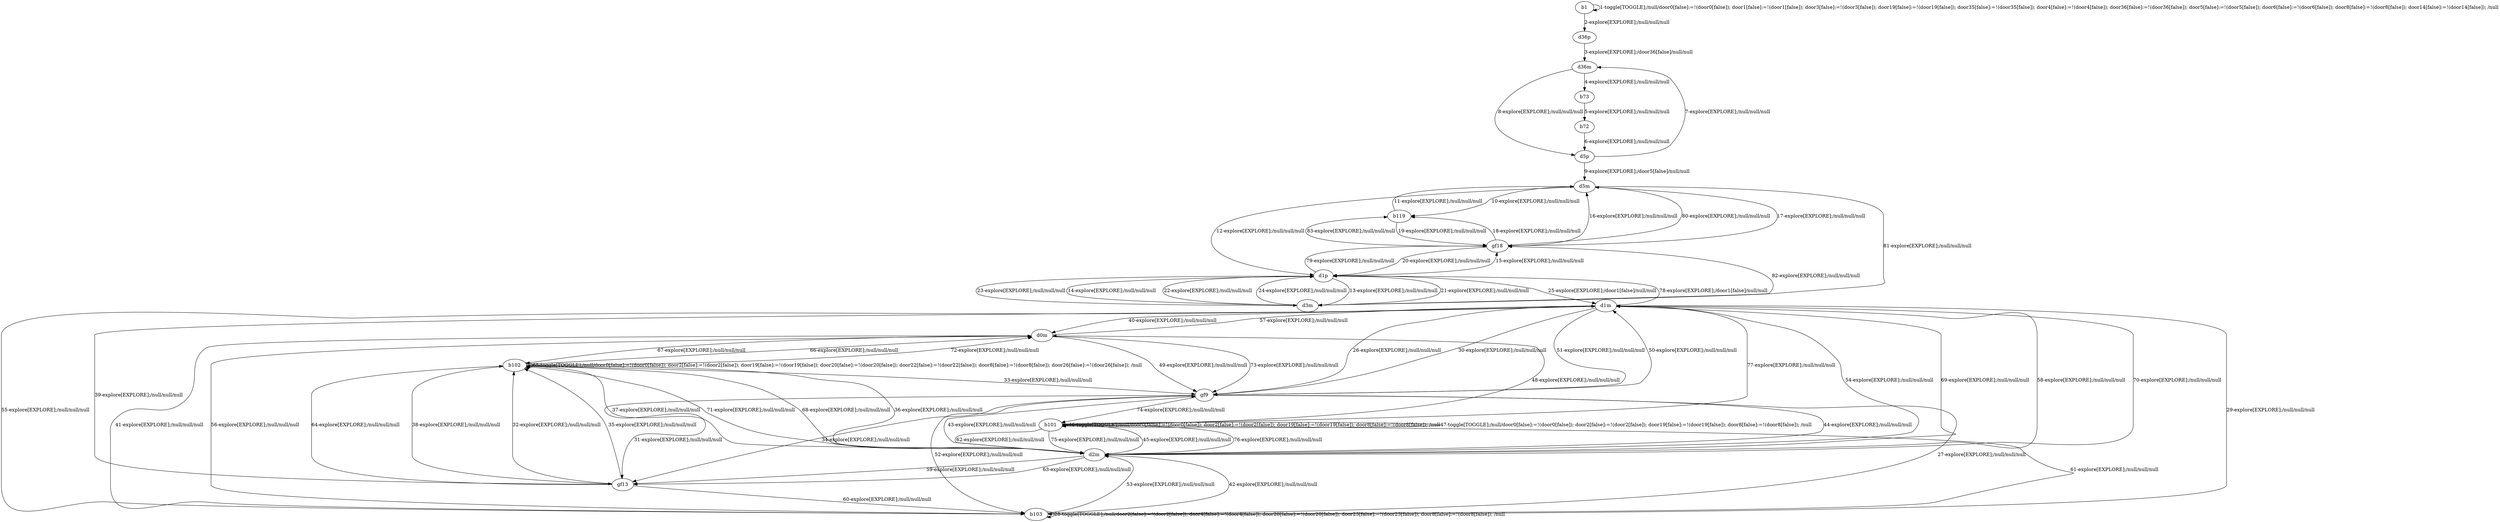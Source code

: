 # Total number of goals covered by this test: 3
# b102 --> d2m
# gf9 --> b101
# d2m --> b101

digraph g {
"b1" -> "b1" [label = "1-toggle[TOGGLE];/null/door0[false]:=!(door0[false]); door1[false]:=!(door1[false]); door3[false]:=!(door3[false]); door19[false]:=!(door19[false]); door35[false]:=!(door35[false]); door4[false]:=!(door4[false]); door36[false]:=!(door36[false]); door5[false]:=!(door5[false]); door6[false]:=!(door6[false]); door8[false]:=!(door8[false]); door14[false]:=!(door14[false]); /null"];
"b1" -> "d36p" [label = "2-explore[EXPLORE];/null/null/null"];
"d36p" -> "d36m" [label = "3-explore[EXPLORE];/door36[false]/null/null"];
"d36m" -> "b73" [label = "4-explore[EXPLORE];/null/null/null"];
"b73" -> "b72" [label = "5-explore[EXPLORE];/null/null/null"];
"b72" -> "d5p" [label = "6-explore[EXPLORE];/null/null/null"];
"d5p" -> "d36m" [label = "7-explore[EXPLORE];/null/null/null"];
"d36m" -> "d5p" [label = "8-explore[EXPLORE];/null/null/null"];
"d5p" -> "d5m" [label = "9-explore[EXPLORE];/door5[false]/null/null"];
"d5m" -> "b119" [label = "10-explore[EXPLORE];/null/null/null"];
"b119" -> "d5m" [label = "11-explore[EXPLORE];/null/null/null"];
"d5m" -> "d1p" [label = "12-explore[EXPLORE];/null/null/null"];
"d1p" -> "d3m" [label = "13-explore[EXPLORE];/null/null/null"];
"d3m" -> "d1p" [label = "14-explore[EXPLORE];/null/null/null"];
"d1p" -> "gf18" [label = "15-explore[EXPLORE];/null/null/null"];
"gf18" -> "d5m" [label = "16-explore[EXPLORE];/null/null/null"];
"d5m" -> "gf18" [label = "17-explore[EXPLORE];/null/null/null"];
"gf18" -> "b119" [label = "18-explore[EXPLORE];/null/null/null"];
"b119" -> "gf18" [label = "19-explore[EXPLORE];/null/null/null"];
"gf18" -> "d1p" [label = "20-explore[EXPLORE];/null/null/null"];
"d1p" -> "d3m" [label = "21-explore[EXPLORE];/null/null/null"];
"d3m" -> "d1p" [label = "22-explore[EXPLORE];/null/null/null"];
"d1p" -> "d3m" [label = "23-explore[EXPLORE];/null/null/null"];
"d3m" -> "d1p" [label = "24-explore[EXPLORE];/null/null/null"];
"d1p" -> "d1m" [label = "25-explore[EXPLORE];/door1[false]/null/null"];
"d1m" -> "gf9" [label = "26-explore[EXPLORE];/null/null/null"];
"gf9" -> "b103" [label = "27-explore[EXPLORE];/null/null/null"];
"b103" -> "b103" [label = "28-toggle[TOGGLE];/null/door2[false]:=!(door2[false]); door4[false]:=!(door4[false]); door20[false]:=!(door20[false]); door23[false]:=!(door23[false]); door8[false]:=!(door8[false]); /null"];
"b103" -> "d1m" [label = "29-explore[EXPLORE];/null/null/null"];
"d1m" -> "gf9" [label = "30-explore[EXPLORE];/null/null/null"];
"gf9" -> "gf13" [label = "31-explore[EXPLORE];/null/null/null"];
"gf13" -> "b102" [label = "32-explore[EXPLORE];/null/null/null"];
"b102" -> "gf9" [label = "33-explore[EXPLORE];/null/null/null"];
"gf9" -> "gf13" [label = "34-explore[EXPLORE];/null/null/null"];
"gf13" -> "b102" [label = "35-explore[EXPLORE];/null/null/null"];
"b102" -> "d2m" [label = "36-explore[EXPLORE];/null/null/null"];
"d2m" -> "b102" [label = "37-explore[EXPLORE];/null/null/null"];
"b102" -> "gf13" [label = "38-explore[EXPLORE];/null/null/null"];
"gf13" -> "d1m" [label = "39-explore[EXPLORE];/null/null/null"];
"d1m" -> "d0m" [label = "40-explore[EXPLORE];/null/null/null"];
"d0m" -> "b103" [label = "41-explore[EXPLORE];/null/null/null"];
"b103" -> "d2m" [label = "42-explore[EXPLORE];/null/null/null"];
"d2m" -> "gf9" [label = "43-explore[EXPLORE];/null/null/null"];
"gf9" -> "d2m" [label = "44-explore[EXPLORE];/null/null/null"];
"d2m" -> "b101" [label = "45-explore[EXPLORE];/null/null/null"];
"b101" -> "b101" [label = "46-toggle[TOGGLE];/null/door0[false]:=!(door0[false]); door2[false]:=!(door2[false]); door19[false]:=!(door19[false]); door8[false]:=!(door8[false]); /null"];
"b101" -> "b101" [label = "47-toggle[TOGGLE];/null/door0[false]:=!(door0[false]); door2[false]:=!(door2[false]); door19[false]:=!(door19[false]); door8[false]:=!(door8[false]); /null"];
"b101" -> "d0m" [label = "48-explore[EXPLORE];/null/null/null"];
"d0m" -> "gf9" [label = "49-explore[EXPLORE];/null/null/null"];
"gf9" -> "d1m" [label = "50-explore[EXPLORE];/null/null/null"];
"d1m" -> "gf9" [label = "51-explore[EXPLORE];/null/null/null"];
"gf9" -> "b103" [label = "52-explore[EXPLORE];/null/null/null"];
"b103" -> "d2m" [label = "53-explore[EXPLORE];/null/null/null"];
"d2m" -> "d1m" [label = "54-explore[EXPLORE];/null/null/null"];
"d1m" -> "b103" [label = "55-explore[EXPLORE];/null/null/null"];
"b103" -> "d0m" [label = "56-explore[EXPLORE];/null/null/null"];
"d0m" -> "d1m" [label = "57-explore[EXPLORE];/null/null/null"];
"d1m" -> "d2m" [label = "58-explore[EXPLORE];/null/null/null"];
"d2m" -> "gf13" [label = "59-explore[EXPLORE];/null/null/null"];
"gf13" -> "b103" [label = "60-explore[EXPLORE];/null/null/null"];
"b103" -> "b101" [label = "61-explore[EXPLORE];/null/null/null"];
"b101" -> "d2m" [label = "62-explore[EXPLORE];/null/null/null"];
"d2m" -> "gf13" [label = "63-explore[EXPLORE];/null/null/null"];
"gf13" -> "b102" [label = "64-explore[EXPLORE];/null/null/null"];
"b102" -> "b102" [label = "65-toggle[TOGGLE];/null/door0[false]:=!(door0[false]); door2[false]:=!(door2[false]); door19[false]:=!(door19[false]); door20[false]:=!(door20[false]); door22[false]:=!(door22[false]); door8[false]:=!(door8[false]); door26[false]:=!(door26[false]); /null"];
"b102" -> "d0m" [label = "66-explore[EXPLORE];/null/null/null"];
"d0m" -> "b102" [label = "67-explore[EXPLORE];/null/null/null"];
"b102" -> "d2m" [label = "68-explore[EXPLORE];/null/null/null"];
"d2m" -> "d1m" [label = "69-explore[EXPLORE];/null/null/null"];
"d1m" -> "d2m" [label = "70-explore[EXPLORE];/null/null/null"];
"d2m" -> "b102" [label = "71-explore[EXPLORE];/null/null/null"];
"b102" -> "d0m" [label = "72-explore[EXPLORE];/null/null/null"];
"d0m" -> "gf9" [label = "73-explore[EXPLORE];/null/null/null"];
"gf9" -> "b101" [label = "74-explore[EXPLORE];/null/null/null"];
"b101" -> "d2m" [label = "75-explore[EXPLORE];/null/null/null"];
"d2m" -> "b101" [label = "76-explore[EXPLORE];/null/null/null"];
"b101" -> "d1m" [label = "77-explore[EXPLORE];/null/null/null"];
"d1m" -> "d1p" [label = "78-explore[EXPLORE];/door1[false]/null/null"];
"d1p" -> "gf18" [label = "79-explore[EXPLORE];/null/null/null"];
"gf18" -> "d5m" [label = "80-explore[EXPLORE];/null/null/null"];
"d5m" -> "d3m" [label = "81-explore[EXPLORE];/null/null/null"];
"d3m" -> "gf18" [label = "82-explore[EXPLORE];/null/null/null"];
"gf18" -> "b119" [label = "83-explore[EXPLORE];/null/null/null"];
}